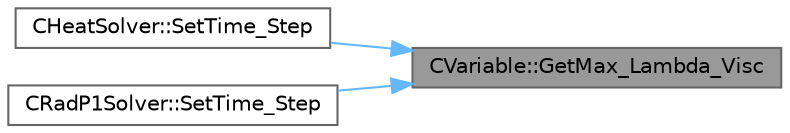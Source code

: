 digraph "CVariable::GetMax_Lambda_Visc"
{
 // LATEX_PDF_SIZE
  bgcolor="transparent";
  edge [fontname=Helvetica,fontsize=10,labelfontname=Helvetica,labelfontsize=10];
  node [fontname=Helvetica,fontsize=10,shape=box,height=0.2,width=0.4];
  rankdir="RL";
  Node1 [id="Node000001",label="CVariable::GetMax_Lambda_Visc",height=0.2,width=0.4,color="gray40", fillcolor="grey60", style="filled", fontcolor="black",tooltip="Get the value of the maximum eigenvalue for the viscous terms of the PDE."];
  Node1 -> Node2 [id="edge1_Node000001_Node000002",dir="back",color="steelblue1",style="solid",tooltip=" "];
  Node2 [id="Node000002",label="CHeatSolver::SetTime_Step",height=0.2,width=0.4,color="grey40", fillcolor="white", style="filled",URL="$classCHeatSolver.html#a46a94222146629b60daac7226d0099c0",tooltip="A virtual member."];
  Node1 -> Node3 [id="edge2_Node000001_Node000003",dir="back",color="steelblue1",style="solid",tooltip=" "];
  Node3 [id="Node000003",label="CRadP1Solver::SetTime_Step",height=0.2,width=0.4,color="grey40", fillcolor="white", style="filled",URL="$classCRadP1Solver.html#a6368d3843e2536f86b86dd746f7e1033",tooltip="Compute the time step for solving the Radiation P1 equation."];
}

